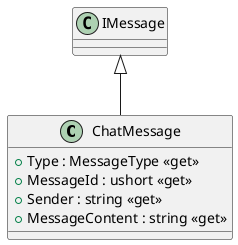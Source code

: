 @startuml
class ChatMessage {
    + Type : MessageType <<get>>
    + MessageId : ushort <<get>>
    + Sender : string <<get>>
    + MessageContent : string <<get>>
}
IMessage <|-- ChatMessage
@enduml
